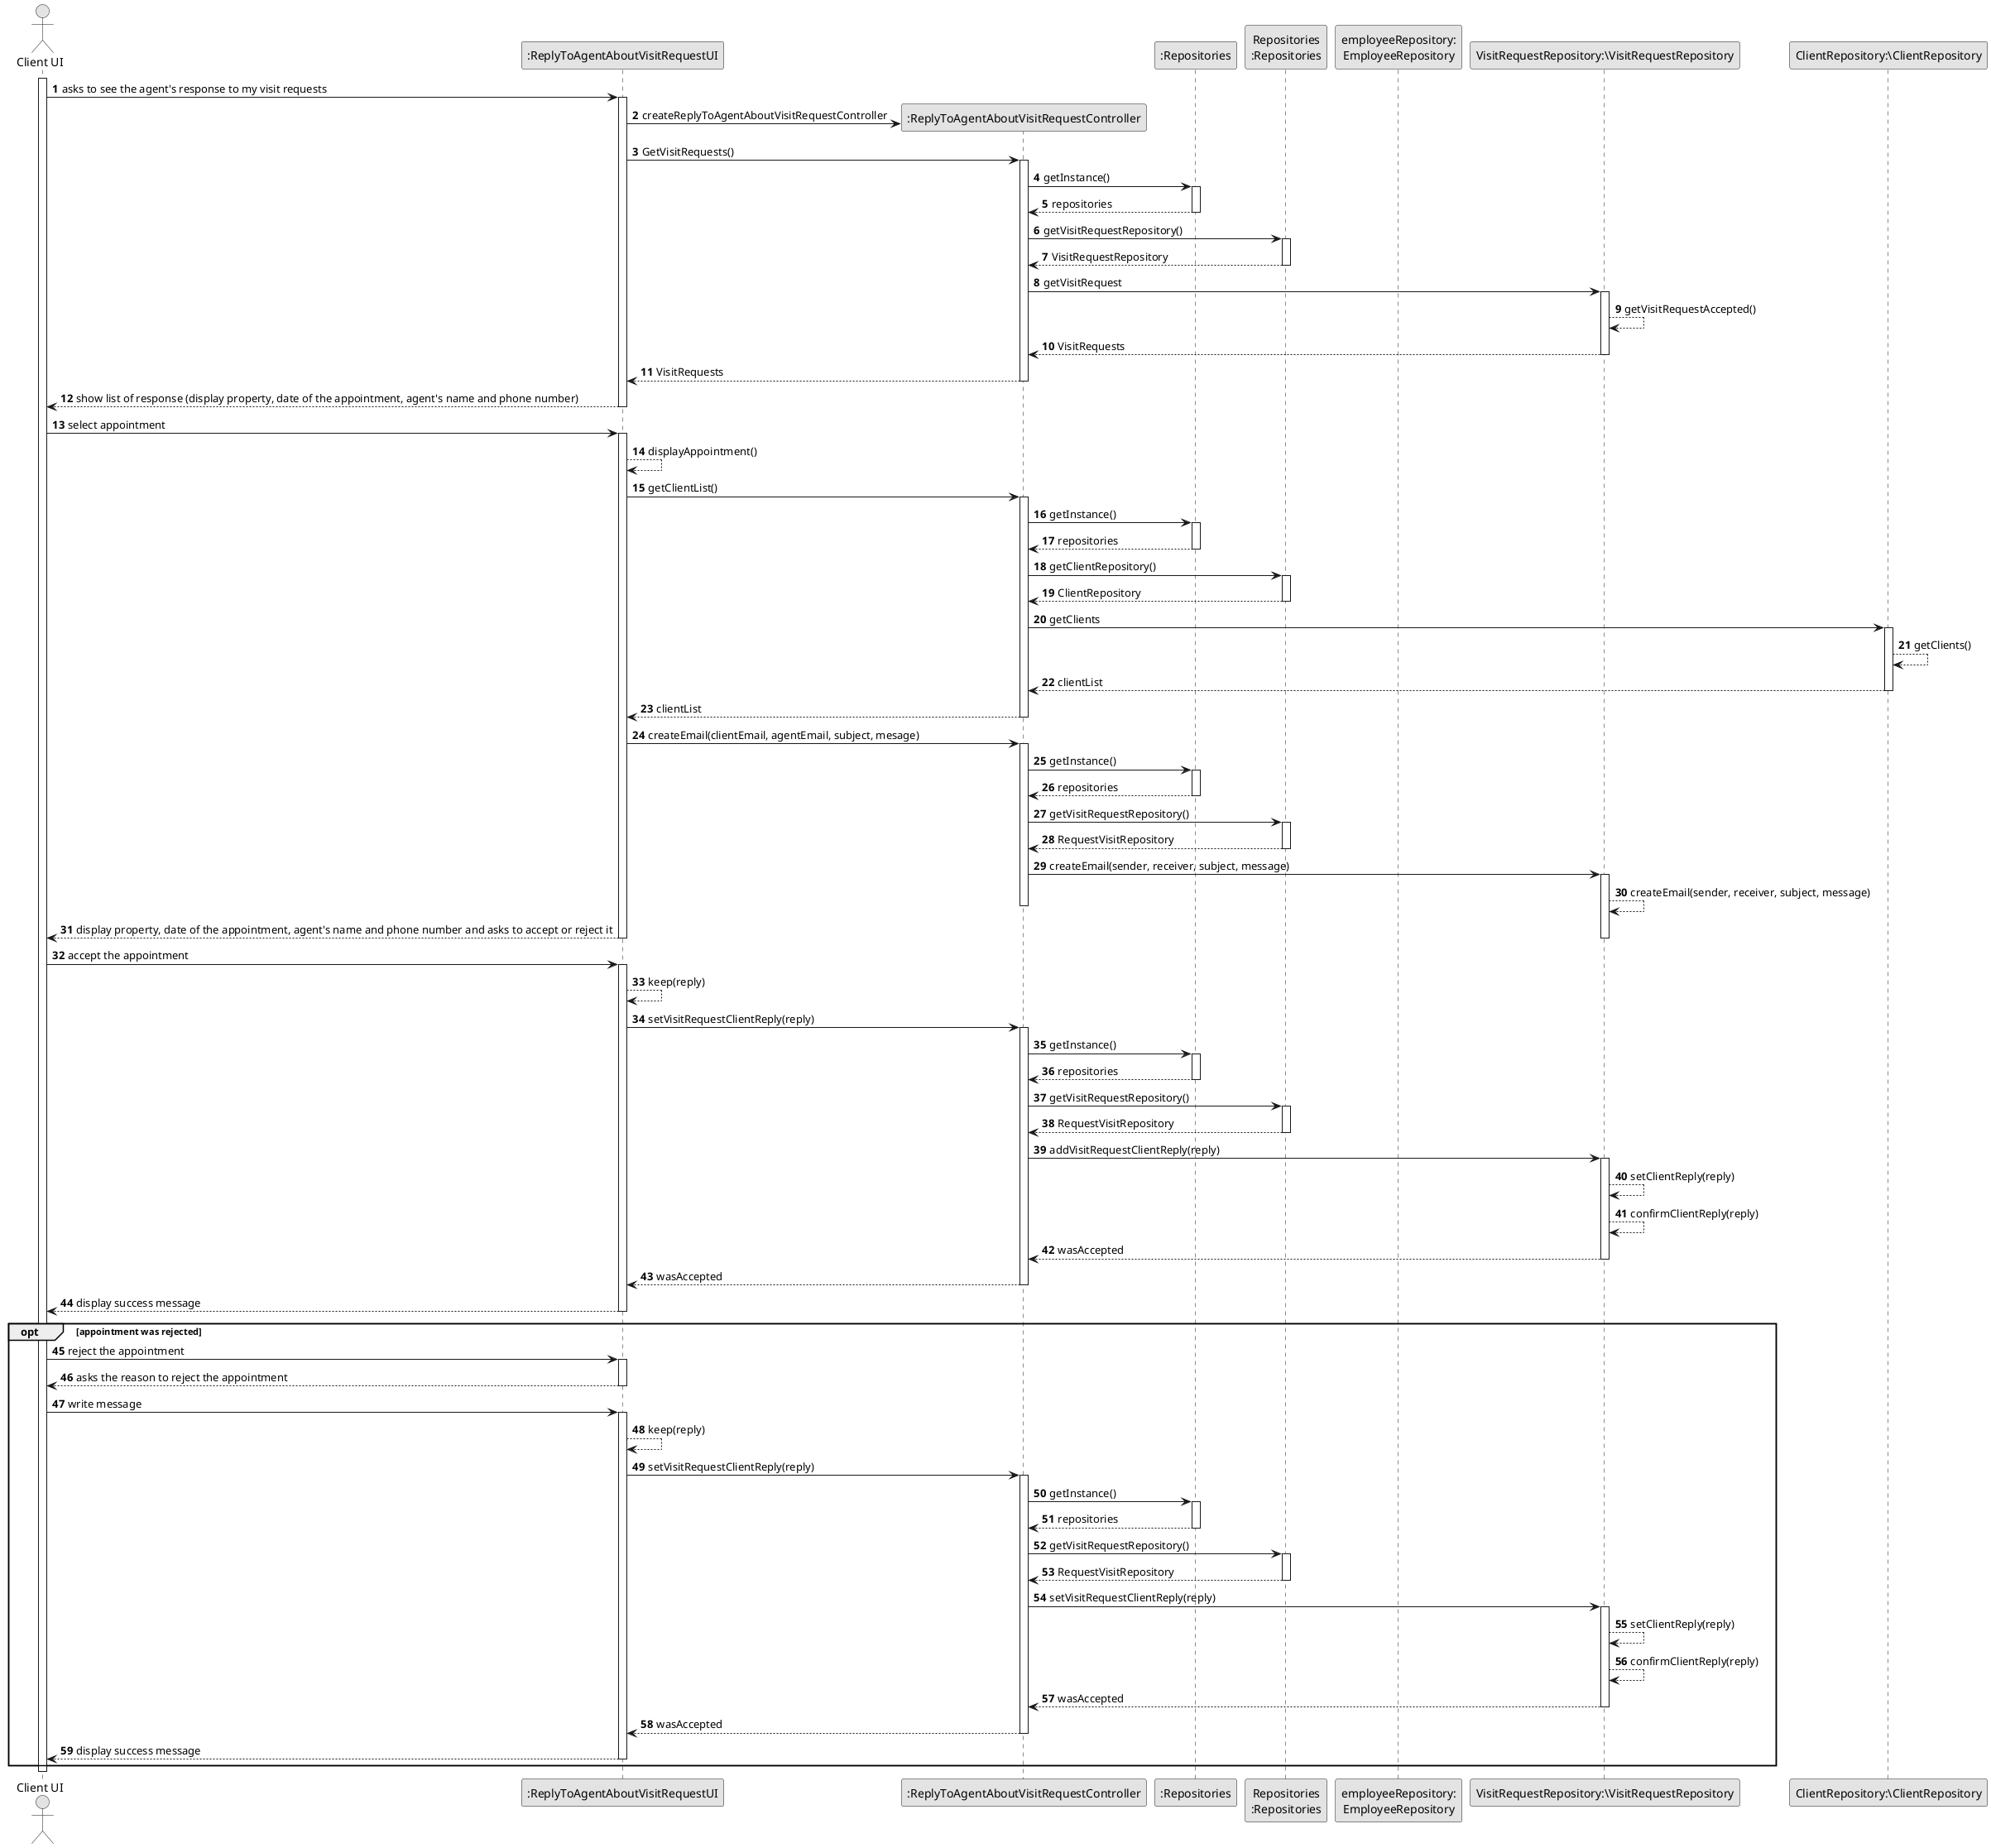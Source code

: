 @startuml
skinparam monochrome true
skinparam packageStyle rectangle
skinparam shadowing false



autonumber

'hide footbox
actor "Client UI" as CLN
participant ":ReplyToAgentAboutVisitRequestUI" as UI
participant ":ReplyToAgentAboutVisitRequestController" as CTRL
participant ":Repositories" as RepositorySingleton
participant "Repositories\n:Repositories" as PLAT
participant "employeeRepository:\nEmployeeRepository" as AGTR
participant "VisitRequestRepository:\VisitRequestRepository" as VRR
participant "ClientRepository:\ClientRepository" as CLR


activate CLN

    CLN -> UI : asks to see the agent's response to my visit requests

        activate UI

        UI -> CTRL** : createReplyToAgentAboutVisitRequestController

        UI -> CTRL :  GetVisitRequests()

        activate CTRL
        CTRL -> RepositorySingleton : getInstance()


                    activate RepositorySingleton

                    RepositorySingleton --> CTRL: repositories
                    deactivate RepositorySingleton

                    CTRL -> PLAT : getVisitRequestRepository()
                    activate PLAT

                    PLAT --> CTRL : VisitRequestRepository
                    deactivate PLAT


                    CTRL -> VRR :getVisitRequest
                    activate VRR

                    VRR --> VRR : getVisitRequestAccepted()


                    VRR --> CTRL : VisitRequests
                    deactivate VRR


                    CTRL --> UI : VisitRequests
                    deactivate CTRL





        UI --> CLN : show list of response (display property, date of the appointment, agent's name and phone number)
        deactivate UI


        CLN -> UI : select appointment



        activate UI

        UI --> UI : displayAppointment()

        UI -> CTRL : getClientList()
        activate CTRL

        CTRL -> RepositorySingleton : getInstance()


        activate RepositorySingleton

        RepositorySingleton --> CTRL: repositories
        deactivate RepositorySingleton

        CTRL -> PLAT : getClientRepository()
        activate PLAT

        PLAT --> CTRL : ClientRepository

        deactivate PLAT

        CTRL -> CLR : getClients
        activate CLR
        CLR --> CLR : getClients()
        CLR --> CTRL : clientList
        deactivate CLR

        CTRL --> UI : clientList
        deactivate CTRL

         UI -> CTRL : createEmail(clientEmail, agentEmail, subject, mesage)


        activate CTRL
        CTRL -> RepositorySingleton : getInstance()


        activate RepositorySingleton

        RepositorySingleton --> CTRL: repositories
        deactivate RepositorySingleton

        CTRL -> PLAT : getVisitRequestRepository()
        activate PLAT

        PLAT --> CTRL : RequestVisitRepository
        deactivate PLAT


        CTRL -> VRR :createEmail(sender, receiver, subject, message)
        activate VRR

        VRR --> VRR : createEmail(sender, receiver, subject, message)


        deactivate CTRL


        UI --> CLN : display property, date of the appointment, agent's name and phone number and asks to accept or reject it
        deactivate VRR

        deactivate UI



        CLN -> UI : accept the appointment



        activate UI

        UI --> UI : keep(reply)

        UI -> CTRL : setVisitRequestClientReply(reply)

        activate CTRL
         CTRL -> RepositorySingleton : getInstance()

        activate RepositorySingleton

        RepositorySingleton --> CTRL: repositories
        deactivate RepositorySingleton

        CTRL -> PLAT : getVisitRequestRepository()
        activate PLAT

        PLAT --> CTRL : RequestVisitRepository
        deactivate PLAT
        CTRL -> VRR : addVisitRequestClientReply(reply)

        activate VRR

        VRR --> VRR : setClientReply(reply)


         VRR --> VRR : confirmClientReply(reply)

        VRR --> CTRL : wasAccepted
        deactivate VRR


        CTRL --> UI : wasAccepted

        deactivate CTRL

        UI --> CLN : display success message

        deactivate UI

        opt appointment was rejected
        CLN -> UI : reject the appointment

        activate UI

        UI --> CLN : asks the reason to reject the appointment

        deactivate UI

        CLN -> UI : write message

        activate UI

        UI --> UI : keep(reply)

        UI -> CTRL : setVisitRequestClientReply(reply)

        activate CTRL
         CTRL -> RepositorySingleton : getInstance()


        activate RepositorySingleton

        RepositorySingleton --> CTRL: repositories
        deactivate RepositorySingleton

        CTRL -> PLAT : getVisitRequestRepository()
        activate PLAT

        PLAT --> CTRL : RequestVisitRepository
        deactivate PLAT
        CTRL -> VRR : setVisitRequestClientReply(reply)

        activate VRR

        VRR --> VRR : setClientReply(reply)

        VRR --> VRR : confirmClientReply(reply)

        VRR --> CTRL : wasAccepted
        deactivate VRR


        CTRL --> UI : wasAccepted

        deactivate CTRL

        UI --> CLN : display success message

        deactivate UI

        end

        deactivate CLN

@enduml